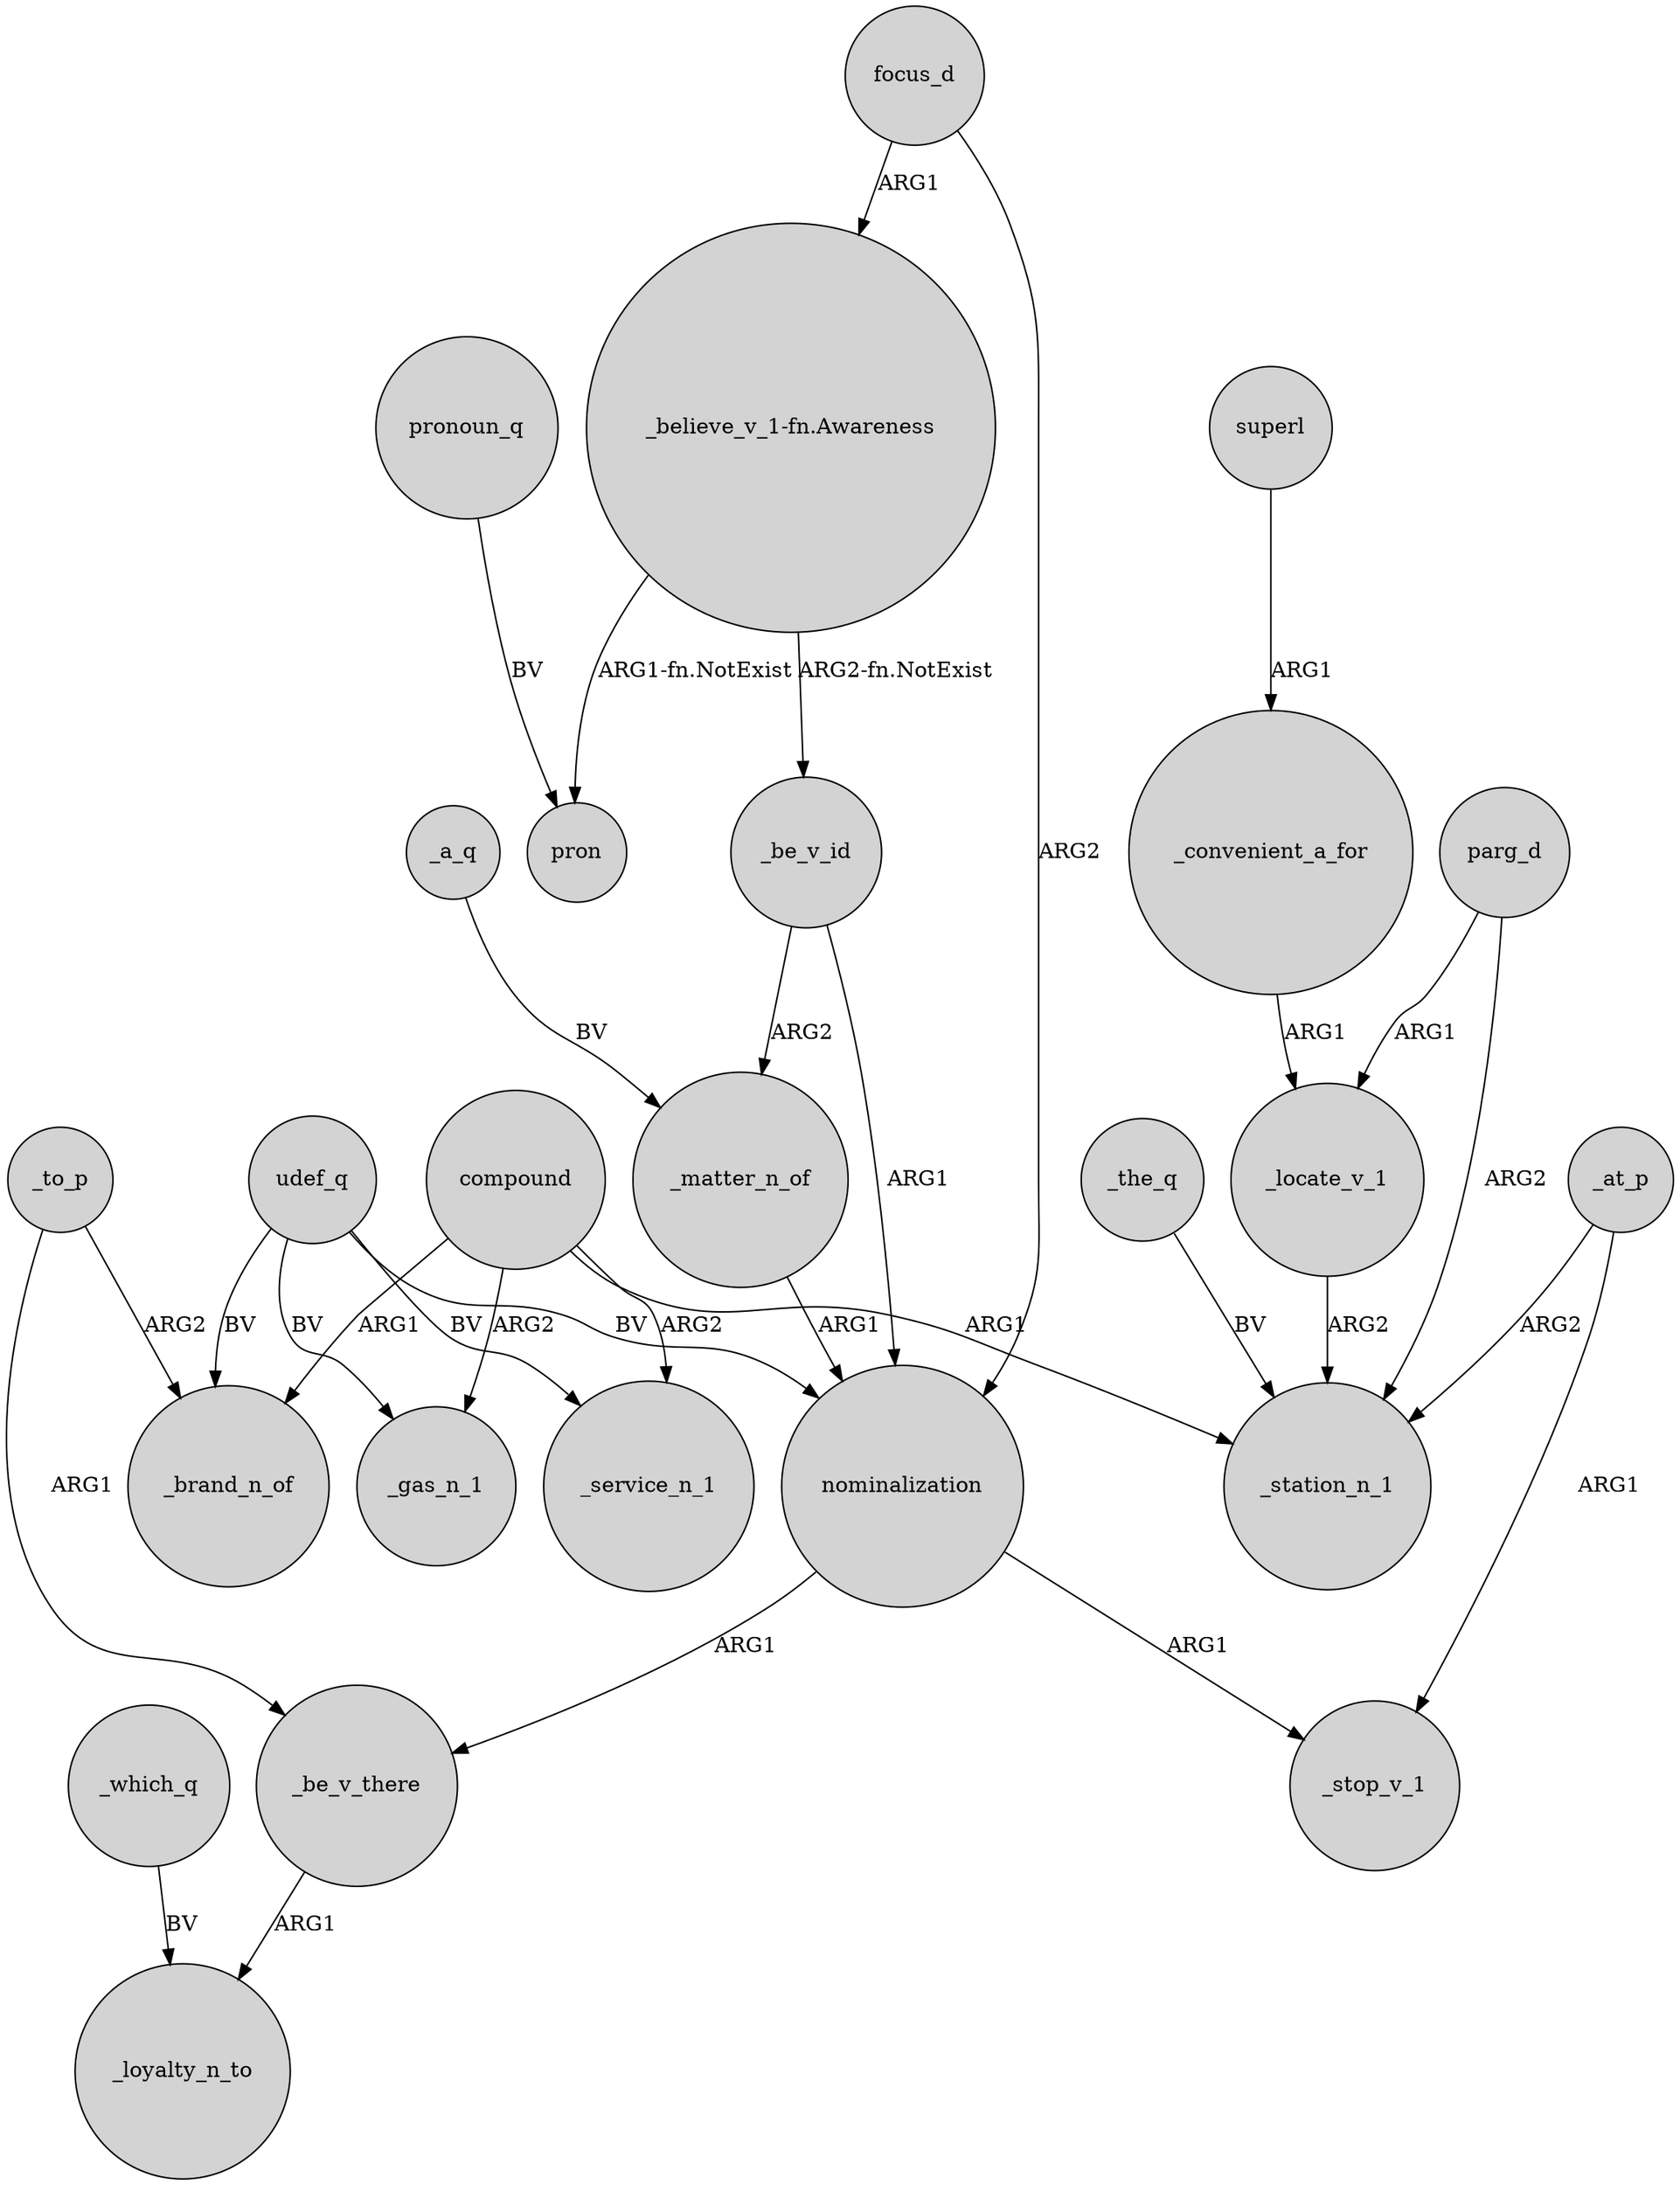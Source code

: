 digraph {
	node [shape=circle style=filled]
	_to_p -> _brand_n_of [label=ARG2]
	compound -> _service_n_1 [label=ARG2]
	"_believe_v_1-fn.Awareness" -> _be_v_id [label="ARG2-fn.NotExist"]
	_which_q -> _loyalty_n_to [label=BV]
	_to_p -> _be_v_there [label=ARG1]
	parg_d -> _station_n_1 [label=ARG2]
	_be_v_id -> nominalization [label=ARG1]
	compound -> _brand_n_of [label=ARG1]
	_at_p -> _station_n_1 [label=ARG2]
	_at_p -> _stop_v_1 [label=ARG1]
	superl -> _convenient_a_for [label=ARG1]
	compound -> _gas_n_1 [label=ARG2]
	_the_q -> _station_n_1 [label=BV]
	nominalization -> _be_v_there [label=ARG1]
	focus_d -> nominalization [label=ARG2]
	parg_d -> _locate_v_1 [label=ARG1]
	_matter_n_of -> nominalization [label=ARG1]
	pronoun_q -> pron [label=BV]
	compound -> _station_n_1 [label=ARG1]
	udef_q -> _service_n_1 [label=BV]
	udef_q -> _gas_n_1 [label=BV]
	_locate_v_1 -> _station_n_1 [label=ARG2]
	udef_q -> nominalization [label=BV]
	udef_q -> _brand_n_of [label=BV]
	nominalization -> _stop_v_1 [label=ARG1]
	_be_v_there -> _loyalty_n_to [label=ARG1]
	_convenient_a_for -> _locate_v_1 [label=ARG1]
	"_believe_v_1-fn.Awareness" -> pron [label="ARG1-fn.NotExist"]
	_be_v_id -> _matter_n_of [label=ARG2]
	_a_q -> _matter_n_of [label=BV]
	focus_d -> "_believe_v_1-fn.Awareness" [label=ARG1]
}
